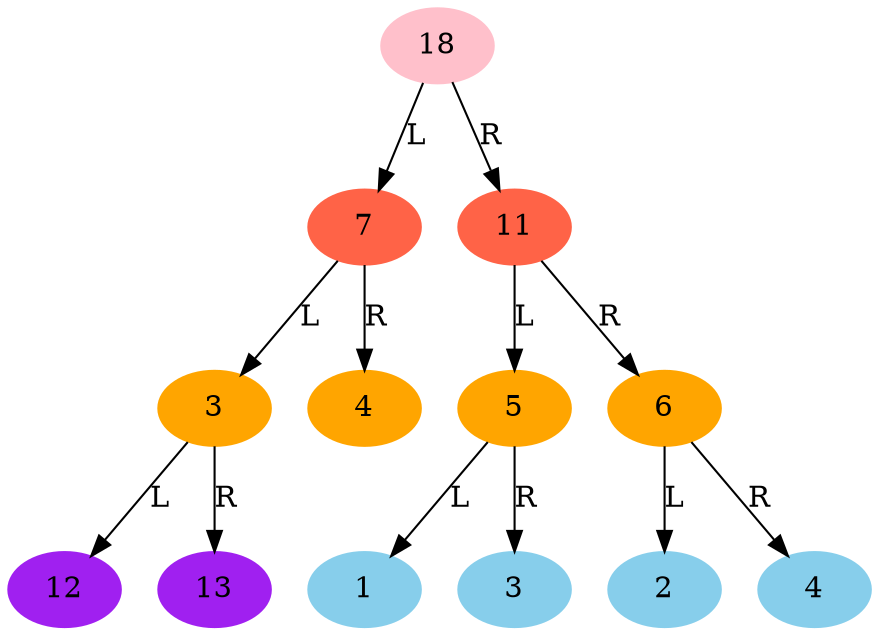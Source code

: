 // binary tree
digraph {
	"1195a2f4-ffb3-11e9-b39e-3765488fcba2" [label=18 color=pink style=filled]
	"1195b442-ffb3-11e9-b39e-3765488fcba2" [label=7 color=tomato style=filled]
	"1195a2f4-ffb3-11e9-b39e-3765488fcba2" -> "1195b442-ffb3-11e9-b39e-3765488fcba2" [label=L]
	"1195b7bc-ffb3-11e9-b39e-3765488fcba2" [label=3 color=orange style=filled]
	"1195b442-ffb3-11e9-b39e-3765488fcba2" -> "1195b7bc-ffb3-11e9-b39e-3765488fcba2" [label=L]
	"1195ba64-ffb3-11e9-b39e-3765488fcba2" [label=12 color=purple style=filled]
	"1195b7bc-ffb3-11e9-b39e-3765488fcba2" -> "1195ba64-ffb3-11e9-b39e-3765488fcba2" [label=L]
	"1195bce4-ffb3-11e9-b39e-3765488fcba2" [label=13 color=purple style=filled]
	"1195b7bc-ffb3-11e9-b39e-3765488fcba2" -> "1195bce4-ffb3-11e9-b39e-3765488fcba2" [label=R]
	"1195bf50-ffb3-11e9-b39e-3765488fcba2" [label=4 color=orange style=filled]
	"1195b442-ffb3-11e9-b39e-3765488fcba2" -> "1195bf50-ffb3-11e9-b39e-3765488fcba2" [label=R]
	"1195c1bc-ffb3-11e9-b39e-3765488fcba2" [label=11 color=tomato style=filled]
	"1195a2f4-ffb3-11e9-b39e-3765488fcba2" -> "1195c1bc-ffb3-11e9-b39e-3765488fcba2" [label=R]
	"1195c50e-ffb3-11e9-b39e-3765488fcba2" [label=5 color=orange style=filled]
	"1195c1bc-ffb3-11e9-b39e-3765488fcba2" -> "1195c50e-ffb3-11e9-b39e-3765488fcba2" [label=L]
	"1195c752-ffb3-11e9-b39e-3765488fcba2" [label=1 color=skyblue style=filled]
	"1195c50e-ffb3-11e9-b39e-3765488fcba2" -> "1195c752-ffb3-11e9-b39e-3765488fcba2" [label=L]
	"1195c9a0-ffb3-11e9-b39e-3765488fcba2" [label=3 color=skyblue style=filled]
	"1195c50e-ffb3-11e9-b39e-3765488fcba2" -> "1195c9a0-ffb3-11e9-b39e-3765488fcba2" [label=R]
	"1195cc16-ffb3-11e9-b39e-3765488fcba2" [label=6 color=orange style=filled]
	"1195c1bc-ffb3-11e9-b39e-3765488fcba2" -> "1195cc16-ffb3-11e9-b39e-3765488fcba2" [label=R]
	"1195ce5a-ffb3-11e9-b39e-3765488fcba2" [label=2 color=skyblue style=filled]
	"1195cc16-ffb3-11e9-b39e-3765488fcba2" -> "1195ce5a-ffb3-11e9-b39e-3765488fcba2" [label=L]
	"1195d09e-ffb3-11e9-b39e-3765488fcba2" [label=4 color=skyblue style=filled]
	"1195cc16-ffb3-11e9-b39e-3765488fcba2" -> "1195d09e-ffb3-11e9-b39e-3765488fcba2" [label=R]
}
